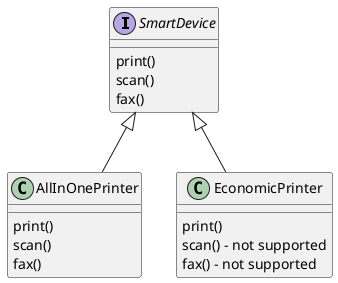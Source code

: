 @startuml
'https://plantuml.com/class-diagram

interface SmartDevice {
print()
scan()
fax()
}

class AllInOnePrinter {
print()
scan()
fax()
}

class EconomicPrinter {
print()
scan() - not supported
fax() - not supported
}

SmartDevice <|-- AllInOnePrinter
SmartDevice <|-- EconomicPrinter

@enduml